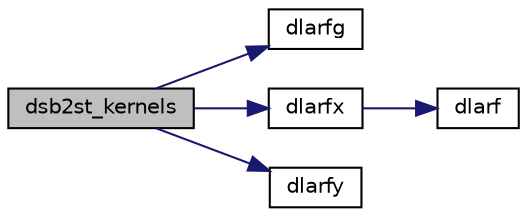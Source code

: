 digraph "dsb2st_kernels"
{
 // LATEX_PDF_SIZE
  edge [fontname="Helvetica",fontsize="10",labelfontname="Helvetica",labelfontsize="10"];
  node [fontname="Helvetica",fontsize="10",shape=record];
  rankdir="LR";
  Node1 [label="dsb2st_kernels",height=0.2,width=0.4,color="black", fillcolor="grey75", style="filled", fontcolor="black",tooltip="DSB2ST_KERNELS"];
  Node1 -> Node2 [color="midnightblue",fontsize="10",style="solid",fontname="Helvetica"];
  Node2 [label="dlarfg",height=0.2,width=0.4,color="black", fillcolor="white", style="filled",URL="$dlarfg_8f.html#aabb59655e820b3551af27781bd716143",tooltip="DLARFG generates an elementary reflector (Householder matrix)."];
  Node1 -> Node3 [color="midnightblue",fontsize="10",style="solid",fontname="Helvetica"];
  Node3 [label="dlarfx",height=0.2,width=0.4,color="black", fillcolor="white", style="filled",URL="$dlarfx_8f.html#a30b528e74865e6d94574db1c3b084129",tooltip="DLARFX applies an elementary reflector to a general rectangular matrix, with loop unrolling when the ..."];
  Node3 -> Node4 [color="midnightblue",fontsize="10",style="solid",fontname="Helvetica"];
  Node4 [label="dlarf",height=0.2,width=0.4,color="black", fillcolor="white", style="filled",URL="$dlarf_8f.html#a39a2b39f56ce497b218c5f48339ee712",tooltip="DLARF applies an elementary reflector to a general rectangular matrix."];
  Node1 -> Node5 [color="midnightblue",fontsize="10",style="solid",fontname="Helvetica"];
  Node5 [label="dlarfy",height=0.2,width=0.4,color="black", fillcolor="white", style="filled",URL="$dlarfy_8f.html#a7a374be57f1611d886c1ac0a6999351d",tooltip="DLARFY"];
}
